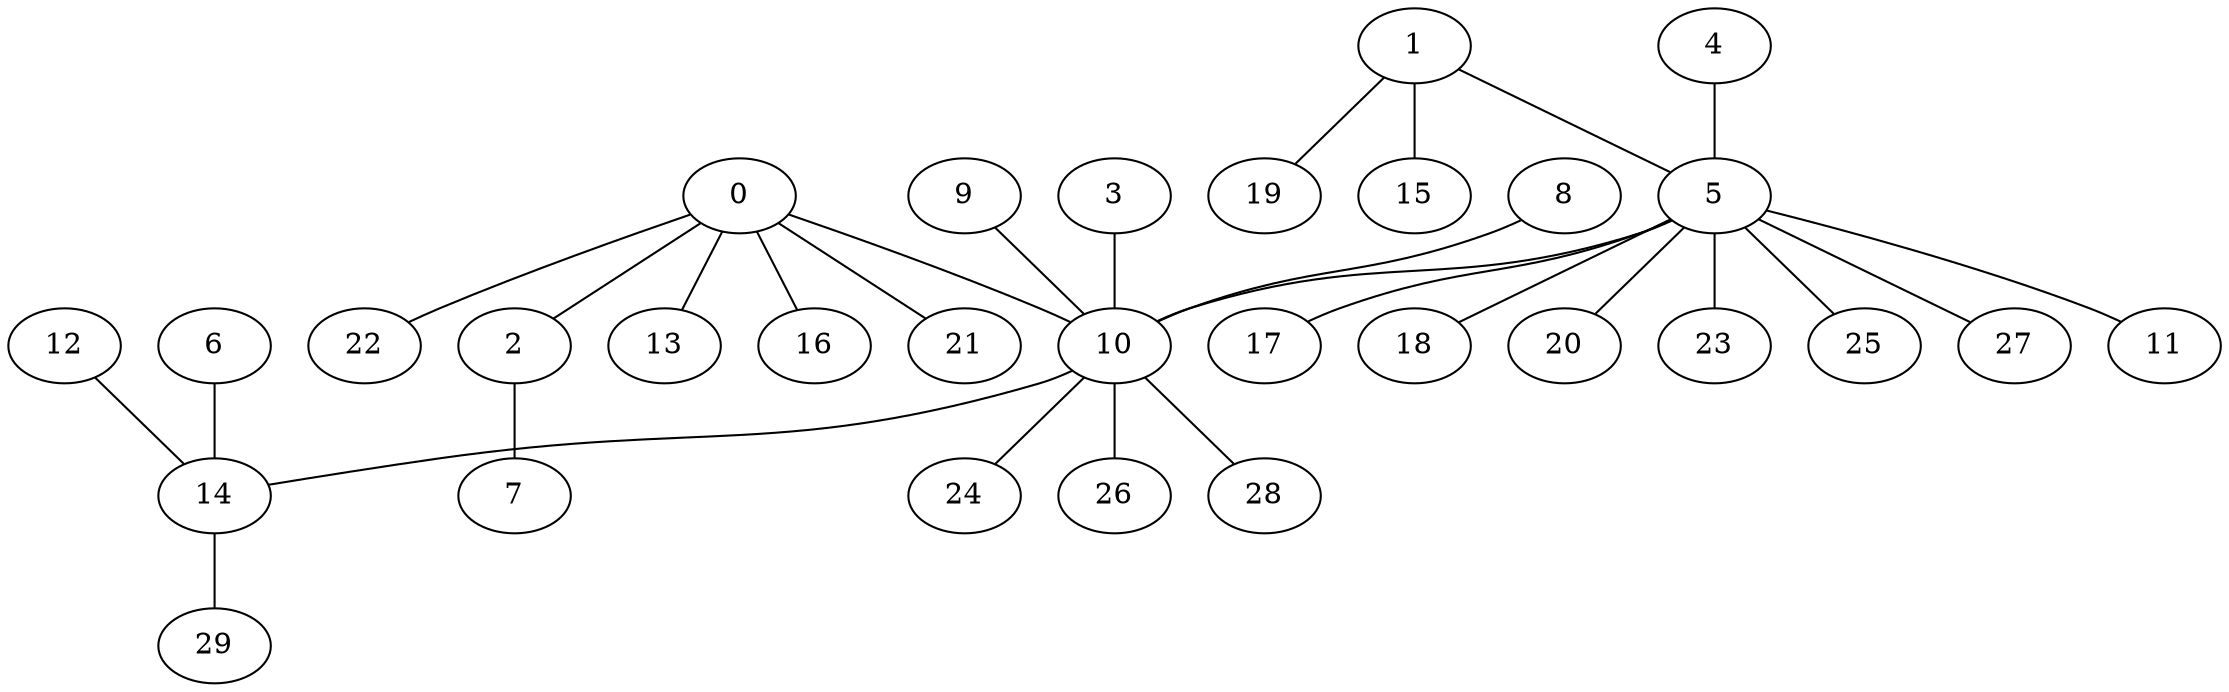 graph {
10;
0;
3;
5;
8;
9;
14;
24;
26;
28;
2;
13;
16;
21;
22;
1;
4;
11;
17;
18;
20;
23;
25;
27;
6;
12;
29;
7;
15;
19;
0--10;
3--10;
5--10;
8--10;
9--10;
10--14;
10--24;
10--26;
10--28;
0--2;
0--13;
0--16;
0--21;
0--22;
1--5;
4--5;
5--11;
5--17;
5--18;
5--20;
5--23;
5--25;
5--27;
6--14;
12--14;
14--29;
2--7;
1--15;
1--19;
}